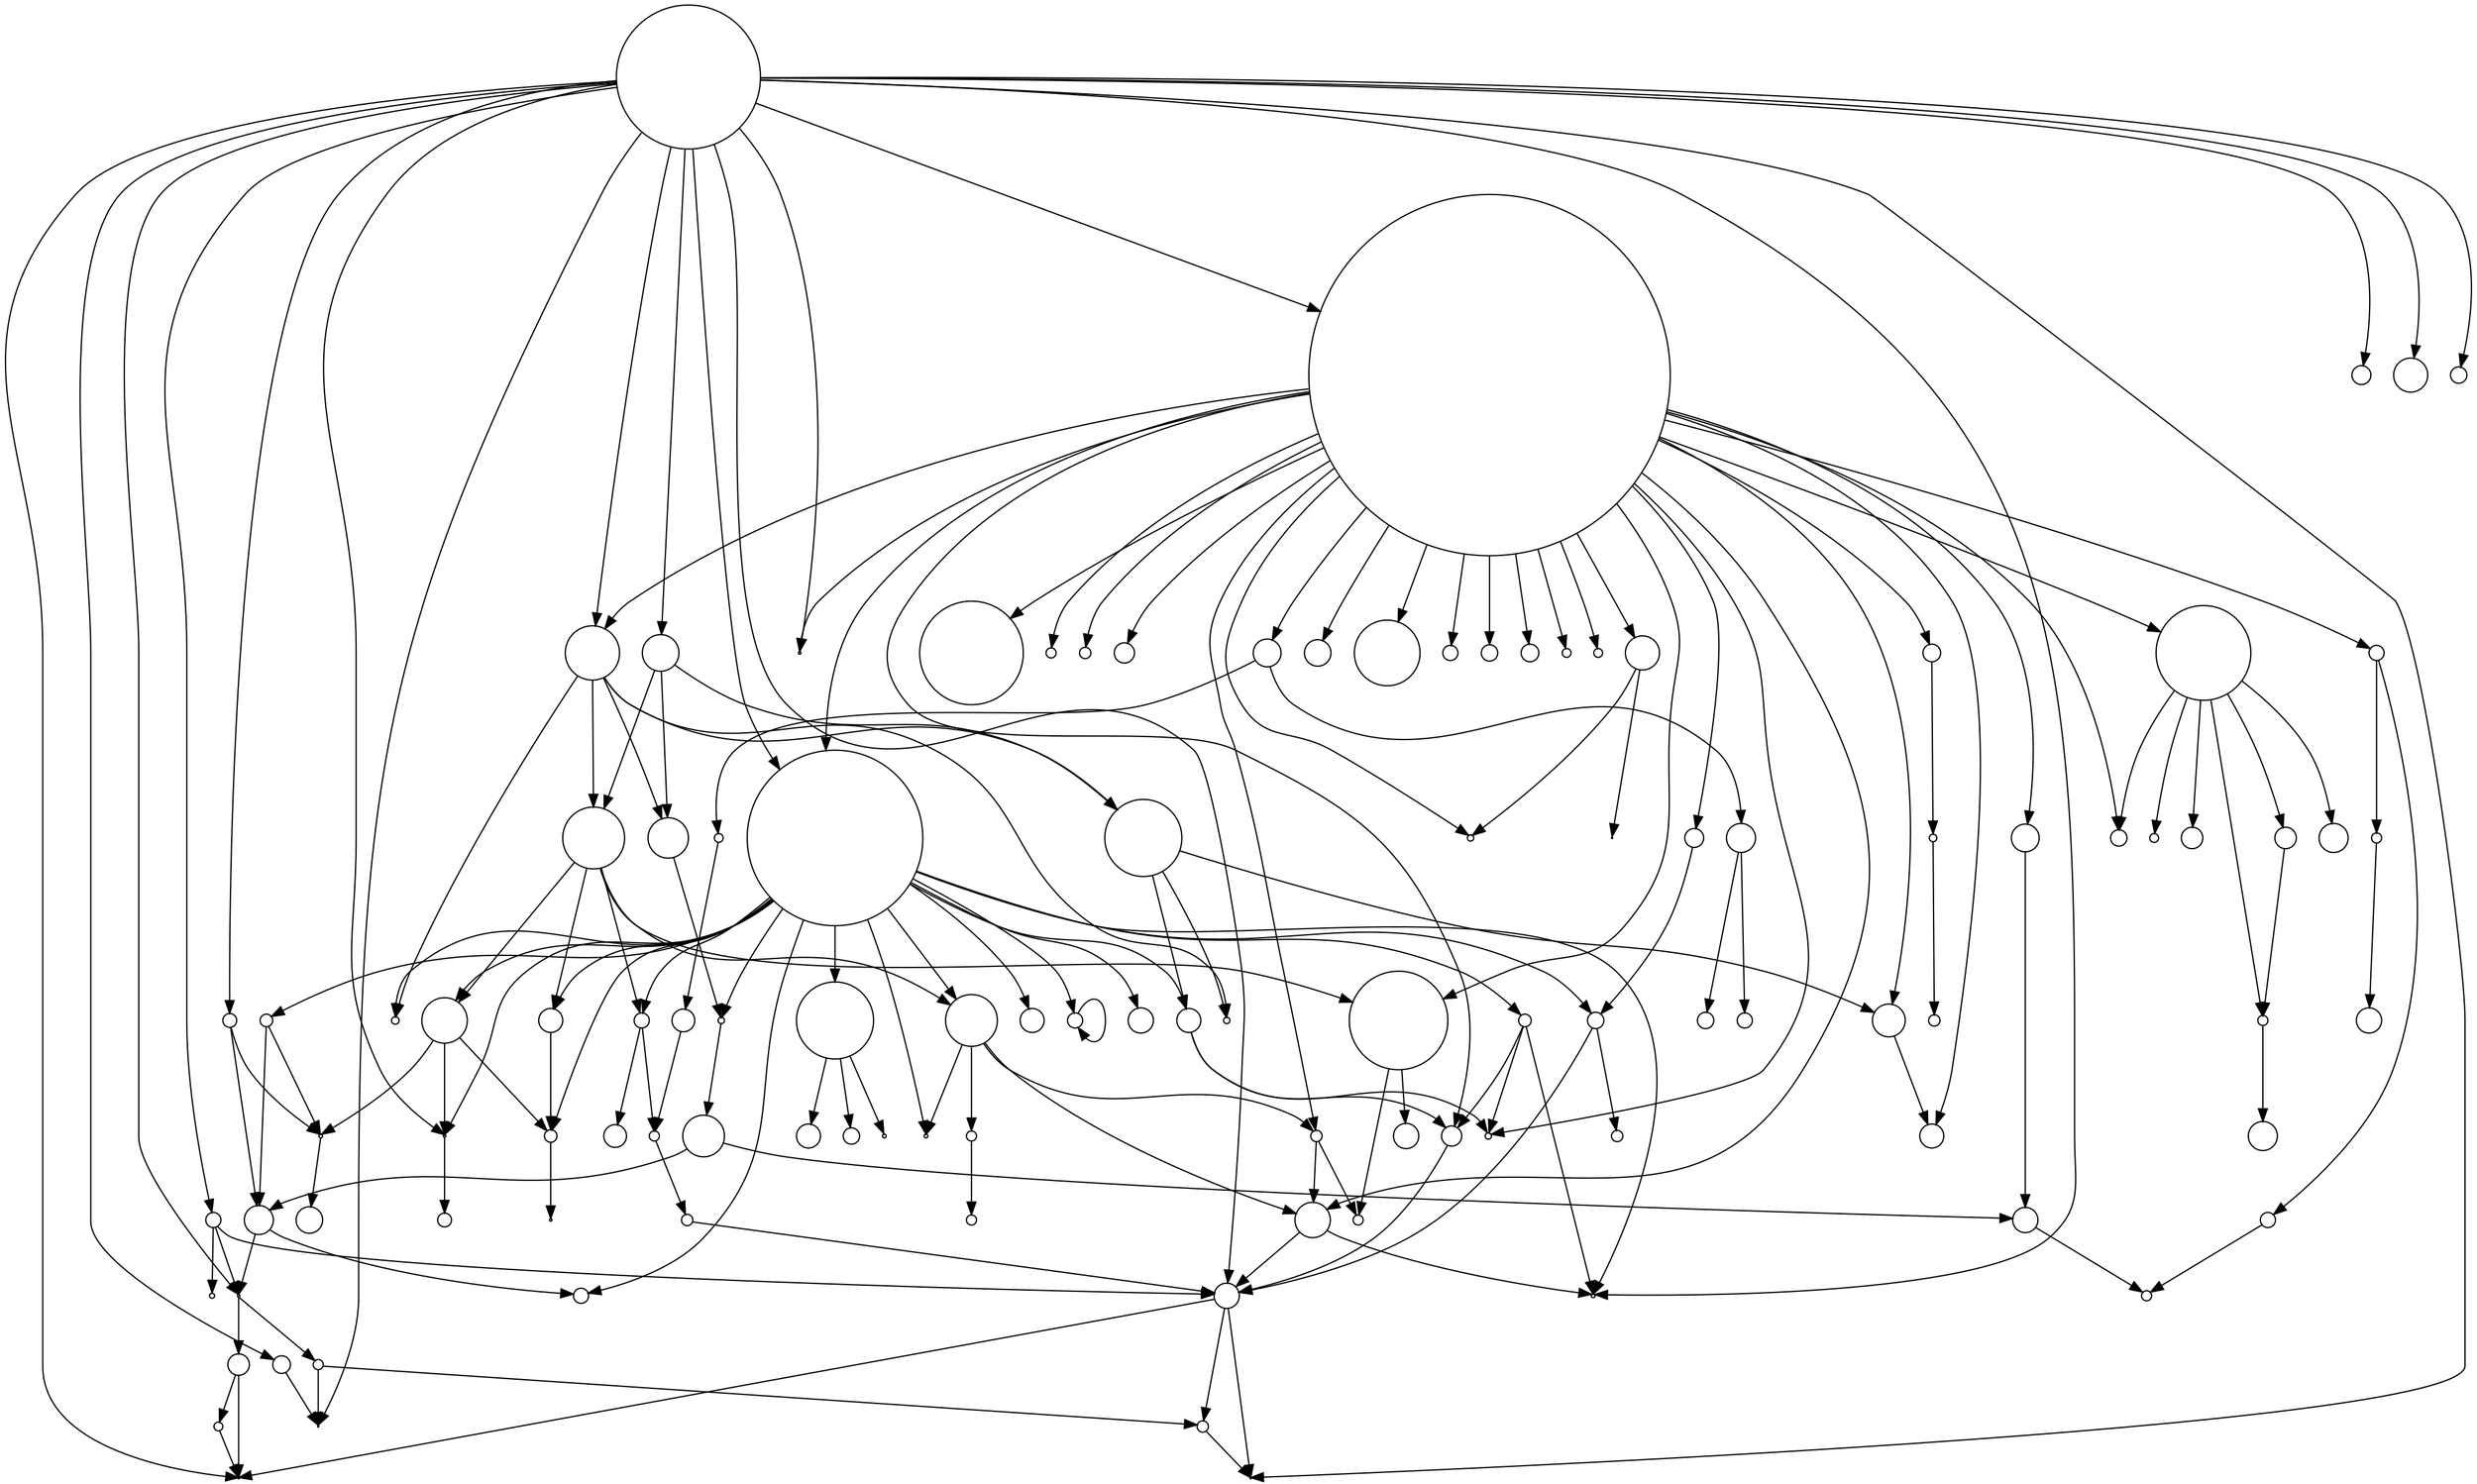 digraph  {
5368713892 [fillcolor="#ffffff", func="WinMain", height="1.5886757662296778", label="", style=filled, type=func, width="1.5886757662296778"];
5368765580 [fillcolor="#ffffff", func="CPlatform__CPlatform", height="0.044973128555687976", label="", style=filled, type=func, width="0.044973128555687976"];
5368775520 [fillcolor="#ffffff", func="_guard_dispatch_icall_nop", height="0.0011243282138921995", label="", style=filled, type=func, width="0.0011243282138921995"];
5368759920 [fillcolor="#ffffff", func="InitLogging", height="0.19844392975197322", label="", style=filled, type=func, width="0.19844392975197322"];
5368760720 [fillcolor="#ffffff", func="MyDbgPrintfW", height="0.28389287400778035", label="", style=filled, type=func, width="0.28389287400778035"];
5368775478 [fillcolor="#ffffff", func="memset_0", height="0.0033729846416765985", label="", style=filled, type=func, width="0.0033729846416765985"];
5368769720 [fillcolor="#ffffff", func="CmStringCchCopyExW", height="0.030919025882035482", label="", style=filled, type=func, width="0.030919025882035482"];
5368765280 [fillcolor="#ffffff", func="CProcessCmdLn__CheckIfValidSwi", height="0.16527624744215333", label="", style=filled, type=func, width="0.16527624744215333"];
5368765004 [fillcolor="#ffffff", func="CProcessCmdLn__EnsureFullFileP", height="0.15009781655460863", label="", style=filled, type=func, width="0.15009781655460863"];
5368754600 [fillcolor="#ffffff", func="CNamedMutex__Lock", height="0.2046277349283803", label="", style=filled, type=func, width="0.2046277349283803"];
5368713224 [fillcolor="#ffffff", func="ProcessCmstpExtensionDll", height="0.3715904746913719", label="", style=filled, type=func, width="0.3715904746913719"];
5368755860 [fillcolor="#ffffff", func="PromptUserToUninstallProfile", height="0.186076319399159", label="", style=filled, type=func, width="0.186076319399159"];
5368756468 [fillcolor="#ffffff", func="UninstallProfile", height="1.9360931843223672", label="", style=filled, type=func, width="1.9360931843223672"];
5368753888 [fillcolor="#ffffff", func="MigrateCmProfilesForWin2kUpgra", height="0.3963256953970003", label="", style=filled, type=func, width="0.3963256953970003"];
5368770084 [fillcolor="#ffffff", func="CmStringCchCatExW", height="0.026421713026466686", label="", style=filled, type=func, width="0.026421713026466686"];
5368752828 [fillcolor="#ffffff", func="MigrateOldCmProfilesForProfile", height="0.5908344764003508", label="", style=filled, type=func, width="0.5908344764003508"];
5368741212 [fillcolor="#ffffff", func="InstallInf", height="3.9761867284297634", label="", style=filled, type=func, width="3.9761867284297634"];
5368754972 [fillcolor="#ffffff", func="CNamedMutex__Unlock", height="0.03372984641676598", label="", style=filled, type=func, width="0.03372984641676598"];
5368773792 [fillcolor="#ffffff", func="__security_check_cookie", height="0.01686492320838299", label="", style=filled, type=func, width="0.01686492320838299"];
5368760280 [fillcolor="#ffffff", func="DuplicatePercentileSymbol", height="0.13098423691844122", label="", style=filled, type=func, width="0.13098423691844122"];
5368716724 [fillcolor="#ffffff", func="StringCchCopyExW", height="0.23948190955903847", label="", style=filled, type=func, width="0.23948190955903847"];
5368760520 [fillcolor="#ffffff", func="MyDbgPrintfA", height="0.10905983674754334", label="", style=filled, type=func, width="0.10905983674754334"];
5368764908 [fillcolor="#ffffff", func="CProcessCmdLn__IsValidFilePath", height="0.04947044141125677", label="", style=filled, type=func, width="0.04947044141125677"];
5368761708 [fillcolor="#ffffff", func="CFileNameParts__CFileNameParts", height="0.32324436149400737", label="", style=filled, type=func, width="0.32324436149400737"];
5368770444 [fillcolor="#ffffff", func="CmStringCchPrintfExW", height="0.042724472127903576", label="", style=filled, type=func, width="0.042724472127903576"];
5368775552 [fillcolor="#ffffff", func="_alloca_probe", height="0.04328663623484968", label="", style=filled, type=func, width="0.04328663623484968"];
5368724236 [fillcolor="#ffffff", func="HrIsCMProfilePrivate", height="0.14447617548514763", label="", style=filled, type=func, width="0.14447617548514763"];
5368728860 [fillcolor="#ffffff", func="CreateAdminInterface", height="0.17483303726023702", label="", style=filled, type=func, width="0.17483303726023702"];
5368756200 [fillcolor="#ffffff", func="BuildUninstallDirKey", height="0.14560050369903982", label="", style=filled, type=func, width="0.14560050369903982"];
5368769784 [fillcolor="#ffffff", func="CmStringCchCopyNExW", height="0.16358975512131502", label="", style=filled, type=func, width="0.16358975512131502"];
5368761232 [fillcolor="#ffffff", func="_CreateLayerDirectory", height="0.26421713026466687", label="", style=filled, type=func, width="0.26421713026466687"];
5368719520 [fillcolor="#ffffff", func="RemovePhonebookEntry", height="0.5683479121225068", label="", style=filled, type=func, width="0.5683479121225068"];
5368717828 [fillcolor="#ffffff", func="GetAllUsersCmDir", height="0.4941422500056216", label="", style=filled, type=func, width="0.4941422500056216"];
5368766552 [fillcolor="#ffffff", func="AllowAccessToWorld", height="0.16358975512131502", label="", style=filled, type=func, width="0.16358975512131502"];
5368718716 [fillcolor="#ffffff", func="RemoveShowIconFromRunPostSetup", height="0.27152526365496615", label="", style=filled, type=func, width="0.27152526365496615"];
5368767000 [fillcolor="#ffffff", func="LaunchInfSectionHelper", height="0.06858402104742416", label="", style=filled, type=func, width="0.06858402104742416"];
5368720540 [fillcolor="#ffffff", func="DeleteNT5ShortcutFromPathAndNa", height="0.26028198151604415", label="", style=filled, type=func, width="0.26028198151604415"];
5368726476 [fillcolor="#ffffff", func="DeleteAllHiddenProfile", height="0.8522407861302872", label="", style=filled, type=func, width="0.8522407861302872"];
5368755040 [fillcolor="#ffffff", func="CmDeleteRegKeyWithoutSubKeys", height="0.2692766072271818", label="", style=filled, type=func, width="0.2692766072271818"];
5368719208 [fillcolor="#ffffff", func="HrRegDeleteKeyTree", height="0.1703357244046682", label="", style=filled, type=func, width="0.1703357244046682"];
5368724500 [fillcolor="#ffffff", func="RefreshDesktop", height="0.07645431854466955", label="", style=filled, type=func, width="0.07645431854466955"];
5368774264 [fillcolor="#ffffff", func="__report_rangecheckfailure", height="0.13885453441568663", label="", style=filled, type=func, width="0.13885453441568663"];
5368751600 [fillcolor="#ffffff", func="MigratePhonebookEntry", height="0.6864023745811877", label="", style=filled, type=func, width="0.6864023745811877"];
5368749280 [fillcolor="#ffffff", func="UpdateProfileDesktopIconsOnNT5", height="0.8488678014886106", label="", style=filled, type=func, width="0.8488678014886106"];
5368750796 [fillcolor="#ffffff", func="RemoveOldCmInstalls", height="0.4486069573429875", label="", style=filled, type=func, width="0.4486069573429875"];
5368749000 [fillcolor="#ffffff", func="StringCchCatExW", height="0.15403296530323132", label="", style=filled, type=func, width="0.15403296530323132"];
5368768440 [fillcolor="#ffffff", func="FileExists", height="0.07308133390299297", label="", style=filled, type=func, width="0.07308133390299297"];
5368728000 [fillcolor="#ffffff", func="IsMemberOfGroup", height="0.180454678329698", label="", style=filled, type=func, width="0.180454678329698"];
5368736668 [fillcolor="#ffffff", func="CheckCmAndIeRequirements", height="1.0349441208877697", label="", style=filled, type=func, width="1.0349441208877697"];
5368733752 [fillcolor="#ffffff", func="NeedCM10Upgrade", height="1.1400688088866902", label="", style=filled, type=func, width="1.1400688088866902"];
5368728328 [fillcolor="#ffffff", func="GetPrivateProfileStringWithAll", height="0.11187065728227384", label="", style=filled, type=func, width="0.11187065728227384"];
5368739432 [fillcolor="#ffffff", func="GetPINforPresharedKey", height="0.12592475995592634", label="", style=filled, type=func, width="0.12592475995592634"];
5368739664 [fillcolor="#ffffff", func="DecryptPresharedKeyUsingPIN", height="0.31143891524813927", label="", style=filled, type=func, width="0.31143891524813927"];
5368738516 [fillcolor="#ffffff", func="GetInstallOptions", height="0.2046277349283803", label="", style=filled, type=func, width="0.2046277349283803"];
5368725996 [fillcolor="#ffffff", func="GetShell32Apis", height="0.2158710170673023", label="", style=filled, type=func, width="0.2158710170673023"];
5368724092 [fillcolor="#ffffff", func="GetNT5FolderPath", height="0.07589215443772346", label="", style=filled, type=func, width="0.07589215443772346"];
5368738888 [fillcolor="#ffffff", func="VerifyProfileOverWriteIfExists", height="0.21811967349508668", label="", style=filled, type=func, width="0.21811967349508668"];
5368729180 [fillcolor="#ffffff", func="DestroyAdminInterface", height="0.06577320051269367", label="", style=filled, type=func, width="0.06577320051269367"];
5368767332 [fillcolor="#ffffff", func="ExtractCmBinsFromExe", height="0.19169796046862", label="", style=filled, type=func, width="0.19169796046862"];
5368736368 [fillcolor="#ffffff", func="UninstallExistingCmException", height="0.16527624744215333", label="", style=filled, type=func, width="0.16527624744215333"];
5368733212 [fillcolor="#ffffff", func="InstallWhistlerCmOnWin2k", height="0.29963346900227117", label="", style=filled, type=func, width="0.29963346900227117"];
5368731452 [fillcolor="#ffffff", func="WriteSingleUserProfileMappings", height="0.29457399203975626", label="", style=filled, type=func, width="0.29457399203975626"];
5368729724 [fillcolor="#ffffff", func="SetPermissionsOnWin2kException", height="0.7263160261743608", label="", style=filled, type=func, width="0.7263160261743608"];
5368721660 [fillcolor="#ffffff", func="WriteCmPhonebookEntry", height="1.0889118751545952", label="", style=filled, type=func, width="1.0889118751545952"];
5368721012 [fillcolor="#ffffff", func="CreateNT5ProfileShortcut", height="0.360909356659396", label="", style=filled, type=func, width="0.360909356659396"];
5368740224 [fillcolor="#ffffff", func="SetThisConnectionAsDefault", height="0.1658384115490994", label="", style=filled, type=func, width="0.1658384115490994"];
5368729304 [fillcolor="#ffffff", func="SetCredentials", height="0.12142744710035754", label="", style=filled, type=func, width="0.12142744710035754"];
5368740528 [fillcolor="#ffffff", func="InstallRootCertificate", height="0.3800229362955634", label="", style=filled, type=func, width="0.3800229362955634"];
5368728536 [fillcolor="#ffffff", func="MySystemShutdown", height="0.1782060219019136", label="", style=filled, type=func, width="0.1782060219019136"];
5368725296 [fillcolor="#ffffff", func="GetRasApis", height="0.389017562006701", label="", style=filled, type=func, width="0.389017562006701"];
5368724820 [fillcolor="#ffffff", func="GetNetShellApis", height="0.26365496615772077", label="", style=filled, type=func, width="0.26365496615772077"];
5368748292 [fillcolor="#ffffff", func="CLoadConnFolder__CLoadConnFold", height="0.2012547502867037", label="", style=filled, type=func, width="0.2012547502867037"];
5368748828 [fillcolor="#ffffff", func="CLoadConnFolder__HrLaunchConnF", height="0.09163274943221425", label="", style=filled, type=func, width="0.09163274943221425"];
5368748656 [fillcolor="#ffffff", func="CLoadConnFolder__~CLoadConnFol", height="0.09331924175305255", label="", style=filled, type=func, width="0.09331924175305255"];
5368717636 [fillcolor="#ffffff", func="StringExHandleOtherFlagsW", height="0.10400035978502846", label="", style=filled, type=func, width="0.10400035978502846"];
5368769004 [fillcolor="#ffffff", func="StringCchVPrintfExW", height="0.28895235097029526", label="", style=filled, type=func, width="0.28895235097029526"];
5368763624 [fillcolor="#ffffff", func="GetCoCreateInstanceAsAdminHand", height="0.12929774459760293", label="", style=filled, type=func, width="0.12929774459760293"];
5368729528 [fillcolor="#ffffff", func="SetEntryProperties", height="0.10512468799892065", label="", style=filled, type=func, width="0.10512468799892065"];
5368765668 [fillcolor="#ffffff", func="LinkToDll", height="0.10624901621281285", label="", style=filled, type=func, width="0.10624901621281285"];
5368766092 [fillcolor="#ffffff", func="AllocateSecurityDescriptorAllo", height="0.25409817633963705", label="", style=filled, type=func, width="0.25409817633963705"];
5368762292 [fillcolor="#ffffff", func="_LaunchInfSection", height="0.45985023948190956", label="", style=filled, type=func, width="0.45985023948190956"];
5368726388 [fillcolor="#ffffff", func="CmStrrchrW", height="0.04609745676958018", label="", style=filled, type=func, width="0.04609745676958018"];
5368717156 [fillcolor="#ffffff", func="StringCchPrintfExW", height="0.26646578669245125", label="", style=filled, type=func, width="0.26646578669245125"];
5368755528 [fillcolor="#ffffff", func="DeleteFolderRecursively", height="0.1827033347574824", label="", style=filled, type=func, width="0.1827033347574824"];
5368773828 [fillcolor="#ffffff", func="__raise_securityfailure", height="0.029232533561197184", label="", style=filled, type=func, width="0.029232533561197184"];
5368768248 [fillcolor="#ffffff", func="CVersion__Init", height="0.10456252389197454", label="", style=filled, type=func, width="0.10456252389197454"];
5368735788 [fillcolor="#ffffff", func="MeetsMinimumProfileInstallVers", height="0.3221200332801151", label="", style=filled, type=func, width="0.3221200332801151"];
5368724644 [fillcolor="#ffffff", func="AllUserProfilesInstalled", height="0.09388140585999864", label="", style=filled, type=func, width="0.09388140585999864"];
5368731024 [fillcolor="#ffffff", func="CheckIeDllRequirements", height="0.2372332531312541", label="", style=filled, type=func, width="0.2372332531312541"];
5368768576 [fillcolor="#ffffff", func="CmakVersion__CmakVersion", height="0.23554676081041578", label="", style=filled, type=func, width="0.23554676081041578"];
5368771032 [fillcolor="#ffffff", func="InitCryptoApi", height="0.09556789818083694", label="", style=filled, type=func, width="0.09556789818083694"];
5368772284 [fillcolor="#ffffff", func="CCryptFunctions__DecryptDataWi", height="0.31593622810370803", label="", style=filled, type=func, width="0.31593622810370803"];
5368766852 [fillcolor="#ffffff", func="ShellExecHelper", height="0.07870297497245396", label="", style=filled, type=func, width="0.07870297497245396"];
5368770140 [fillcolor="#ffffff", func="CmStringCchCatExA", height="0.16640057565604552", label="", style=filled, type=func, width="0.16640057565604552"];
5368767128 [fillcolor="#ffffff", func="LaunchInfSectionHelperEx", height="0.11018416496143554", label="", style=filled, type=func, width="0.11018416496143554"];
5368770528 [fillcolor="#ffffff", func="CmStringCchPrintfExA", height="0.27827123293831935", label="", style=filled, type=func, width="0.27827123293831935"];
5368723604 [fillcolor="#ffffff", func="PickModem", height="0.27096309954802006", label="", style=filled, type=func, width="0.27096309954802006"];
5368764268 [fillcolor="#ffffff", func="ConvertBinaryToString", height="0.10793550853365115", label="", style=filled, type=func, width="0.10793550853365115"];
5368775490 [fillcolor="#ffffff", func="wcscmp_0", height="0.0033729846416765985", label="", style=filled, type=func, width="0.0033729846416765985"];
5368764468 [fillcolor="#ffffff", func="ConvertStringToBinary", height="0.10962200085448943", label="", style=filled, type=func, width="0.10962200085448943"];
5368765864 [fillcolor="#ffffff", func="BindLinkage", height="0.12311393942119585", label="", style=filled, type=func, width="0.12311393942119585"];
5368767680 [fillcolor="#ffffff", func="GetModuleVersionAndLCID", height="0.31537406399676193", label="", style=filled, type=func, width="0.31537406399676193"];
5368771832 [fillcolor="#ffffff", func="CCryptFunctions__InitCrypt", height="0.2501630275910144", label="", style=filled, type=func, width="0.2501630275910144"];
5368771508 [fillcolor="#ffffff", func="CCryptFunctions__GenerateSessi", height="0.1776438577949675", label="", style=filled, type=func, width="0.1776438577949675"];
5368771208 [fillcolor="#ffffff", func="uudecode", height="0.1641519192282611", label="", style=filled, type=func, width="0.1641519192282611"];
5368764672 [fillcolor="#ffffff", func="_ShellExec", height="0.12873558049065684", label="", style=filled, type=func, width="0.12873558049065684"];
5368769524 [fillcolor="#ffffff", func="StringExHandleOtherFlagsA", height="0.10681118031975895", label="", style=filled, type=func, width="0.10681118031975895"];
5368763116 [fillcolor="#ffffff", func="_LaunchInfSectionEx", height="0.28220638168694206", label="", style=filled, type=func, width="0.28220638168694206"];
5368713892 -> 5368765580;
5368713892 -> 5368775520;
5368713892 -> 5368759920;
5368713892 -> 5368760720;
5368713892 -> 5368775478;
5368713892 -> 5368769720;
5368713892 -> 5368765280;
5368713892 -> 5368765004;
5368713892 -> 5368754600;
5368713892 -> 5368713224;
5368713892 -> 5368755860;
5368713892 -> 5368756468;
5368713892 -> 5368753888;
5368713892 -> 5368770084;
5368713892 -> 5368752828;
5368713892 -> 5368741212;
5368713892 -> 5368754972;
5368713892 -> 5368773792;
5368759920 -> 5368775520;
5368760720 -> 5368775478;
5368760720 -> 5368760280;
5368760720 -> 5368773792;
5368769720 -> 5368716724;
5368769720 -> 5368760520;
5368765280 -> 5368764908;
5368765280 -> 5368769720;
5368765280 -> 5368760720;
5368765004 -> 5368761708;
5368765004 -> 5368770444;
5368756468 -> 5368775552;
5368756468 -> 5368765580;
5368756468 -> 5368724236;
5368756468 -> 5368728860;
5368756468 -> 5368756200;
5368756468 -> 5368769784;
5368756468 -> 5368761232;
5368756468 -> 5368770084;
5368756468 -> 5368719520;
5368756468 -> 5368717828;
5368756468 -> 5368766552;
5368756468 -> 5368718716;
5368756468 -> 5368767000;
5368756468 -> 5368720540;
5368756468 -> 5368726476;
5368756468 -> 5368755040;
5368756468 -> 5368719208;
5368756468 -> 5368724500;
5368756468 -> 5368774264;
5368753888 -> 5368751600;
5368753888 -> 5368749280;
5368753888 -> 5368750796;
5368770084 -> 5368749000;
5368752828 -> 5368768440;
5368752828 -> 5368751600;
5368752828 -> 5368749280;
5368752828 -> 5368750796;
5368752828 -> 5368724500;
5368741212 -> 5368728000;
5368741212 -> 5368736668;
5368741212 -> 5368733752;
5368741212 -> 5368728328;
5368741212 -> 5368739432;
5368741212 -> 5368739664;
5368741212 -> 5368738516;
5368741212 -> 5368725996;
5368741212 -> 5368724092;
5368741212 -> 5368738888;
5368741212 -> 5368752828;
5368741212 -> 5368756468;
5368741212 -> 5368729180;
5368741212 -> 5368767332;
5368741212 -> 5368736368;
5368741212 -> 5368733212;
5368741212 -> 5368731452;
5368741212 -> 5368729724;
5368741212 -> 5368721660;
5368741212 -> 5368721012;
5368741212 -> 5368740224;
5368741212 -> 5368729304;
5368741212 -> 5368740528;
5368741212 -> 5368728536;
5368741212 -> 5368754972;
5368741212 -> 5368725296;
5368741212 -> 5368724820;
5368741212 -> 5368748292;
5368741212 -> 5368748828;
5368741212 -> 5368748656;
5368760280 -> 5368773792;
5368716724 -> 5368775478;
5368716724 -> 5368717636;
5368760520 -> 5368760280;
5368760520 -> 5368775520;
5368761708 -> 5368769720;
5368761708 -> 5368769784;
5368770444 -> 5368769004;
5368724236 -> 5368765580;
5368724236 -> 5368725996;
5368724236 -> 5368724092;
5368728860 -> 5368760720;
5368728860 -> 5368763624;
5368756200 -> 5368761708;
5368756200 -> 5368770444;
5368761232 -> 5368774264;
5368719520 -> 5368775552;
5368719520 -> 5368725296;
5368719520 -> 5368729304;
5368719520 -> 5368729528;
5368717828 -> 5368770084;
5368717828 -> 5368770444;
5368717828 -> 5368774264;
5368766552 -> 5368765668;
5368766552 -> 5368766092;
5368767000 -> 5368762292;
5368720540 -> 5368725996;
5368720540 -> 5368724092;
5368726476 -> 5368726388;
5368726476 -> 5368717156;
5368726476 -> 5368755528;
5368719208 -> 5368719208;
5368774264 -> 5368773828;
5368751600 -> 5368719520;
5368751600 -> 5368717828;
5368751600 -> 5368761232;
5368751600 -> 5368766552;
5368751600 -> 5368721660;
5368749280 -> 5368768440;
5368749280 -> 5368720540;
5368749280 -> 5368721012;
5368750796 -> 5368767000;
5368736668 -> 5368768248;
5368736668 -> 5368735788;
5368736668 -> 5368724644;
5368736668 -> 5368731024;
5368736668 -> 5368728000;
5368736668 -> 5368768576;
5368739664 -> 5368771032;
5368739664 -> 5368772284;
5368738516 -> 5368728860;
5368725996 -> 5368760720;
5368767332 -> 5368766852;
5368736368 -> 5368770140;
5368736368 -> 5368767128;
5368733212 -> 5368770528;
5368721660 -> 5368723604;
5368721660 -> 5368764268;
5368721012 -> 5368724820;
5368729304 -> 5368764268;
5368729304 -> 5368725296;
5368740528 -> 5368775490;
5368740528 -> 5368729180;
5368725296 -> 5368765580;
5368725296 -> 5368760720;
5368717636 -> 5368775478;
5368729528 -> 5368764468;
5368765668 -> 5368765864;
5368762292 -> 5368761708;
5368762292 -> 5368770528;
5368768248 -> 5368767680;
5368731024 -> 5368768248;
5368771032 -> 5368771832;
5368772284 -> 5368771508;
5368772284 -> 5368771208;
5368766852 -> 5368764672;
5368770140 -> 5368769524;
5368767128 -> 5368763116;
5368770528 -> 5368769524;
5368765864 -> 5368760720;
5368771832 -> 5368765668;
}
